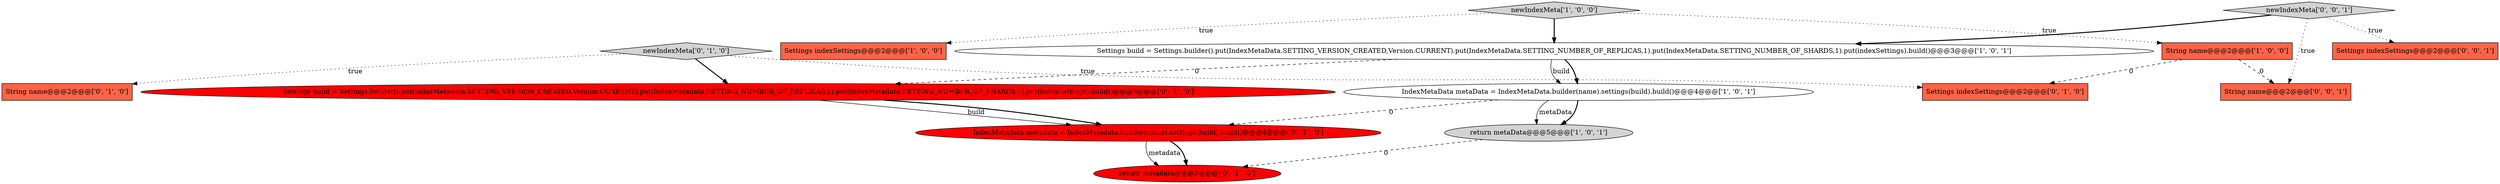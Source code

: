 digraph {
9 [style = filled, label = "newIndexMeta['0', '1', '0']", fillcolor = lightgray, shape = diamond image = "AAA0AAABBB2BBB"];
8 [style = filled, label = "IndexMetadata metadata = IndexMetadata.builder(name).settings(build).build()@@@4@@@['0', '1', '0']", fillcolor = red, shape = ellipse image = "AAA1AAABBB2BBB"];
14 [style = filled, label = "String name@@@2@@@['0', '0', '1']", fillcolor = tomato, shape = box image = "AAA0AAABBB3BBB"];
6 [style = filled, label = "String name@@@2@@@['0', '1', '0']", fillcolor = tomato, shape = box image = "AAA0AAABBB2BBB"];
7 [style = filled, label = "return metadata@@@5@@@['0', '1', '0']", fillcolor = red, shape = ellipse image = "AAA1AAABBB2BBB"];
12 [style = filled, label = "newIndexMeta['0', '0', '1']", fillcolor = lightgray, shape = diamond image = "AAA0AAABBB3BBB"];
4 [style = filled, label = "newIndexMeta['1', '0', '0']", fillcolor = lightgray, shape = diamond image = "AAA0AAABBB1BBB"];
3 [style = filled, label = "Settings build = Settings.builder().put(IndexMetaData.SETTING_VERSION_CREATED,Version.CURRENT).put(IndexMetaData.SETTING_NUMBER_OF_REPLICAS,1).put(IndexMetaData.SETTING_NUMBER_OF_SHARDS,1).put(indexSettings).build()@@@3@@@['1', '0', '1']", fillcolor = white, shape = ellipse image = "AAA0AAABBB1BBB"];
0 [style = filled, label = "Settings indexSettings@@@2@@@['1', '0', '0']", fillcolor = tomato, shape = box image = "AAA0AAABBB1BBB"];
2 [style = filled, label = "return metaData@@@5@@@['1', '0', '1']", fillcolor = lightgray, shape = ellipse image = "AAA0AAABBB1BBB"];
13 [style = filled, label = "Settings indexSettings@@@2@@@['0', '0', '1']", fillcolor = tomato, shape = box image = "AAA0AAABBB3BBB"];
11 [style = filled, label = "Settings build = Settings.builder().put(IndexMetadata.SETTING_VERSION_CREATED,Version.CURRENT).put(IndexMetadata.SETTING_NUMBER_OF_REPLICAS,1).put(IndexMetadata.SETTING_NUMBER_OF_SHARDS,1).put(indexSettings).build()@@@3@@@['0', '1', '0']", fillcolor = red, shape = ellipse image = "AAA1AAABBB2BBB"];
1 [style = filled, label = "IndexMetaData metaData = IndexMetaData.builder(name).settings(build).build()@@@4@@@['1', '0', '1']", fillcolor = white, shape = ellipse image = "AAA0AAABBB1BBB"];
5 [style = filled, label = "String name@@@2@@@['1', '0', '0']", fillcolor = tomato, shape = box image = "AAA1AAABBB1BBB"];
10 [style = filled, label = "Settings indexSettings@@@2@@@['0', '1', '0']", fillcolor = tomato, shape = box image = "AAA1AAABBB2BBB"];
4->5 [style = dotted, label="true"];
4->3 [style = bold, label=""];
8->7 [style = solid, label="metadata"];
5->14 [style = dashed, label="0"];
9->11 [style = bold, label=""];
3->1 [style = bold, label=""];
4->0 [style = dotted, label="true"];
1->2 [style = solid, label="metaData"];
11->8 [style = solid, label="build"];
2->7 [style = dashed, label="0"];
9->6 [style = dotted, label="true"];
8->7 [style = bold, label=""];
12->14 [style = dotted, label="true"];
3->1 [style = solid, label="build"];
12->13 [style = dotted, label="true"];
5->10 [style = dashed, label="0"];
11->8 [style = bold, label=""];
1->8 [style = dashed, label="0"];
1->2 [style = bold, label=""];
12->3 [style = bold, label=""];
9->10 [style = dotted, label="true"];
3->11 [style = dashed, label="0"];
}
